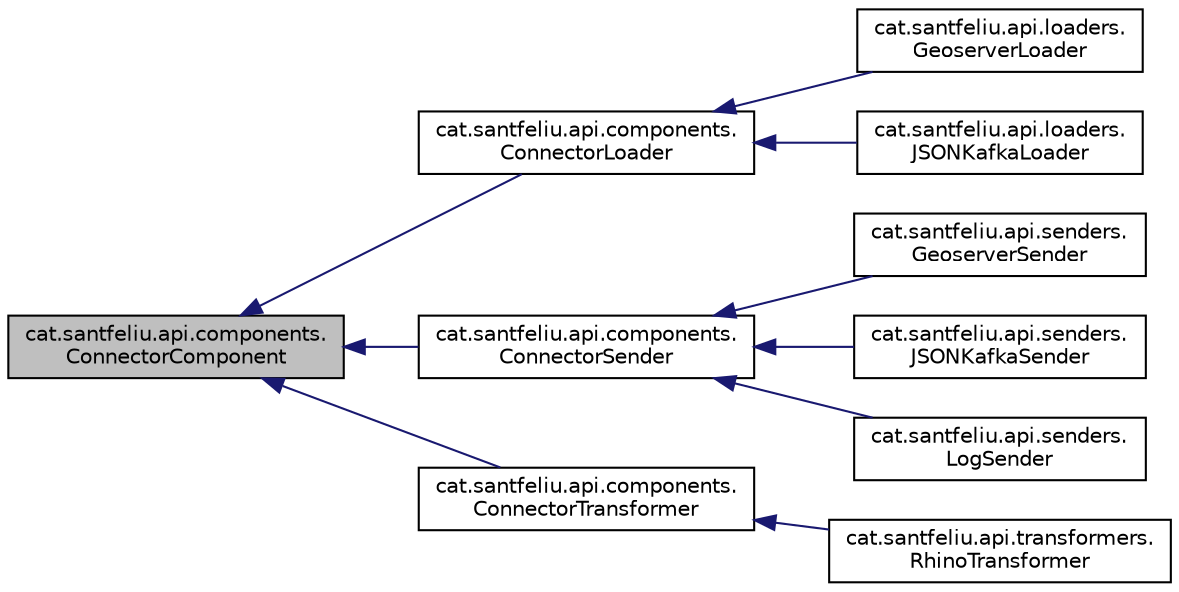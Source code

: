 digraph "cat.santfeliu.api.components.ConnectorComponent"
{
 // LATEX_PDF_SIZE
  edge [fontname="Helvetica",fontsize="10",labelfontname="Helvetica",labelfontsize="10"];
  node [fontname="Helvetica",fontsize="10",shape=record];
  rankdir="LR";
  Node1 [label="cat.santfeliu.api.components.\lConnectorComponent",height=0.2,width=0.4,color="black", fillcolor="grey75", style="filled", fontcolor="black",tooltip=" "];
  Node1 -> Node2 [dir="back",color="midnightblue",fontsize="10",style="solid"];
  Node2 [label="cat.santfeliu.api.components.\lConnectorLoader",height=0.2,width=0.4,color="black", fillcolor="white", style="filled",URL="$classcat_1_1santfeliu_1_1api_1_1components_1_1_connector_loader.html",tooltip=" "];
  Node2 -> Node3 [dir="back",color="midnightblue",fontsize="10",style="solid"];
  Node3 [label="cat.santfeliu.api.loaders.\lGeoserverLoader",height=0.2,width=0.4,color="black", fillcolor="white", style="filled",URL="$classcat_1_1santfeliu_1_1api_1_1loaders_1_1_geoserver_loader.html",tooltip=" "];
  Node2 -> Node4 [dir="back",color="midnightblue",fontsize="10",style="solid"];
  Node4 [label="cat.santfeliu.api.loaders.\lJSONKafkaLoader",height=0.2,width=0.4,color="black", fillcolor="white", style="filled",URL="$classcat_1_1santfeliu_1_1api_1_1loaders_1_1_j_s_o_n_kafka_loader.html",tooltip=" "];
  Node1 -> Node5 [dir="back",color="midnightblue",fontsize="10",style="solid"];
  Node5 [label="cat.santfeliu.api.components.\lConnectorSender",height=0.2,width=0.4,color="black", fillcolor="white", style="filled",URL="$classcat_1_1santfeliu_1_1api_1_1components_1_1_connector_sender.html",tooltip=" "];
  Node5 -> Node6 [dir="back",color="midnightblue",fontsize="10",style="solid"];
  Node6 [label="cat.santfeliu.api.senders.\lGeoserverSender",height=0.2,width=0.4,color="black", fillcolor="white", style="filled",URL="$classcat_1_1santfeliu_1_1api_1_1senders_1_1_geoserver_sender.html",tooltip=" "];
  Node5 -> Node7 [dir="back",color="midnightblue",fontsize="10",style="solid"];
  Node7 [label="cat.santfeliu.api.senders.\lJSONKafkaSender",height=0.2,width=0.4,color="black", fillcolor="white", style="filled",URL="$classcat_1_1santfeliu_1_1api_1_1senders_1_1_j_s_o_n_kafka_sender.html",tooltip=" "];
  Node5 -> Node8 [dir="back",color="midnightblue",fontsize="10",style="solid"];
  Node8 [label="cat.santfeliu.api.senders.\lLogSender",height=0.2,width=0.4,color="black", fillcolor="white", style="filled",URL="$classcat_1_1santfeliu_1_1api_1_1senders_1_1_log_sender.html",tooltip=" "];
  Node1 -> Node9 [dir="back",color="midnightblue",fontsize="10",style="solid"];
  Node9 [label="cat.santfeliu.api.components.\lConnectorTransformer",height=0.2,width=0.4,color="black", fillcolor="white", style="filled",URL="$classcat_1_1santfeliu_1_1api_1_1components_1_1_connector_transformer.html",tooltip=" "];
  Node9 -> Node10 [dir="back",color="midnightblue",fontsize="10",style="solid"];
  Node10 [label="cat.santfeliu.api.transformers.\lRhinoTransformer",height=0.2,width=0.4,color="black", fillcolor="white", style="filled",URL="$classcat_1_1santfeliu_1_1api_1_1transformers_1_1_rhino_transformer.html",tooltip=" "];
}
